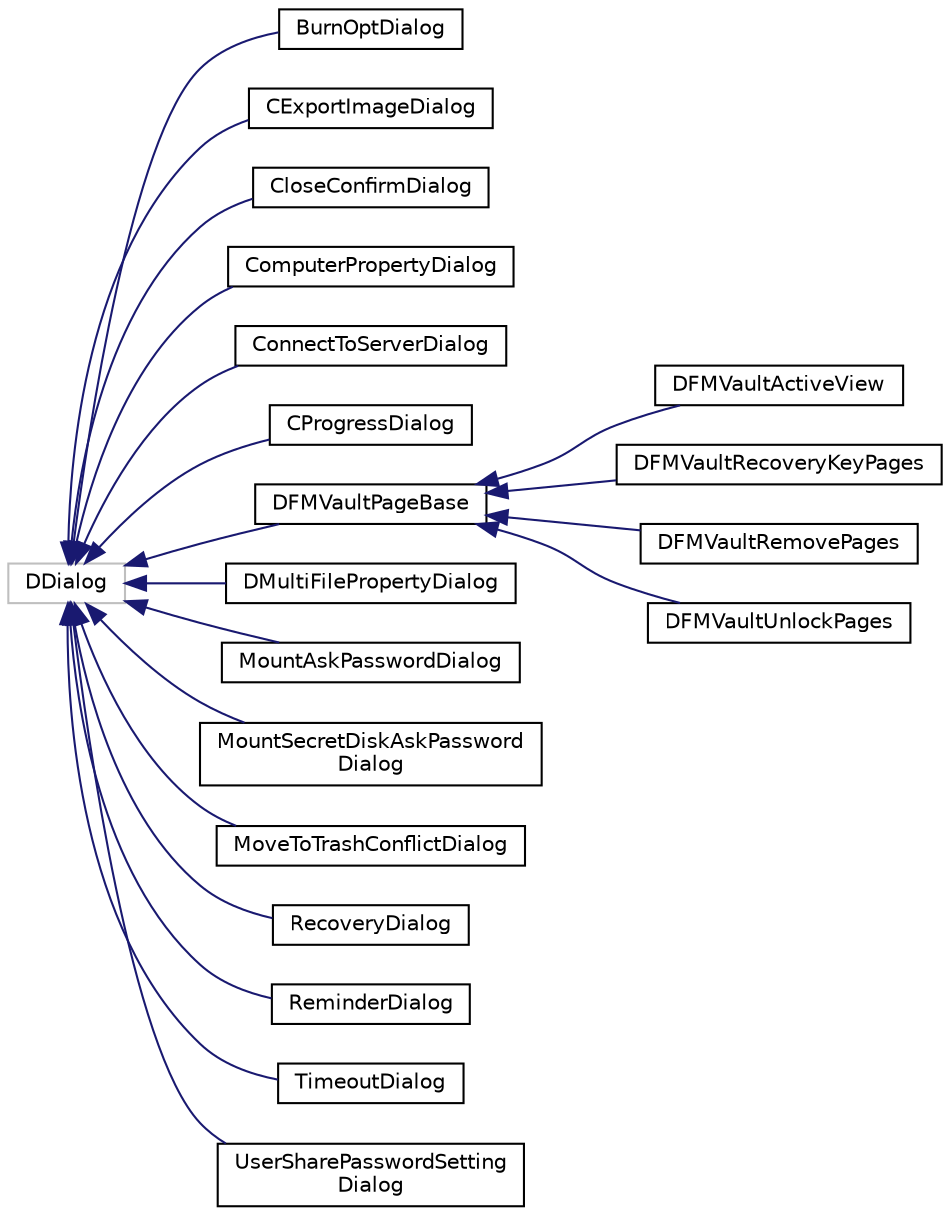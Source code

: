 digraph "类继承关系图"
{
  edge [fontname="Helvetica",fontsize="10",labelfontname="Helvetica",labelfontsize="10"];
  node [fontname="Helvetica",fontsize="10",shape=record];
  rankdir="LR";
  Node2987 [label="DDialog",height=0.2,width=0.4,color="grey75", fillcolor="white", style="filled"];
  Node2987 -> Node0 [dir="back",color="midnightblue",fontsize="10",style="solid",fontname="Helvetica"];
  Node0 [label="BurnOptDialog",height=0.2,width=0.4,color="black", fillcolor="white", style="filled",URL="$class_burn_opt_dialog.html"];
  Node2987 -> Node2989 [dir="back",color="midnightblue",fontsize="10",style="solid",fontname="Helvetica"];
  Node2989 [label="CExportImageDialog",height=0.2,width=0.4,color="black", fillcolor="white", style="filled",URL="$class_c_export_image_dialog.html"];
  Node2987 -> Node2990 [dir="back",color="midnightblue",fontsize="10",style="solid",fontname="Helvetica"];
  Node2990 [label="CloseConfirmDialog",height=0.2,width=0.4,color="black", fillcolor="white", style="filled",URL="$class_close_confirm_dialog.html"];
  Node2987 -> Node2991 [dir="back",color="midnightblue",fontsize="10",style="solid",fontname="Helvetica"];
  Node2991 [label="ComputerPropertyDialog",height=0.2,width=0.4,color="black", fillcolor="white", style="filled",URL="$class_computer_property_dialog.html"];
  Node2987 -> Node2992 [dir="back",color="midnightblue",fontsize="10",style="solid",fontname="Helvetica"];
  Node2992 [label="ConnectToServerDialog",height=0.2,width=0.4,color="black", fillcolor="white", style="filled",URL="$class_connect_to_server_dialog.html"];
  Node2987 -> Node2993 [dir="back",color="midnightblue",fontsize="10",style="solid",fontname="Helvetica"];
  Node2993 [label="CProgressDialog",height=0.2,width=0.4,color="black", fillcolor="white", style="filled",URL="$class_c_progress_dialog.html"];
  Node2987 -> Node2994 [dir="back",color="midnightblue",fontsize="10",style="solid",fontname="Helvetica"];
  Node2994 [label="DFMVaultPageBase",height=0.2,width=0.4,color="black", fillcolor="white", style="filled",URL="$class_d_f_m_vault_page_base.html"];
  Node2994 -> Node2995 [dir="back",color="midnightblue",fontsize="10",style="solid",fontname="Helvetica"];
  Node2995 [label="DFMVaultActiveView",height=0.2,width=0.4,color="black", fillcolor="white", style="filled",URL="$class_d_f_m_vault_active_view.html"];
  Node2994 -> Node2996 [dir="back",color="midnightblue",fontsize="10",style="solid",fontname="Helvetica"];
  Node2996 [label="DFMVaultRecoveryKeyPages",height=0.2,width=0.4,color="black", fillcolor="white", style="filled",URL="$class_d_f_m_vault_recovery_key_pages.html"];
  Node2994 -> Node2997 [dir="back",color="midnightblue",fontsize="10",style="solid",fontname="Helvetica"];
  Node2997 [label="DFMVaultRemovePages",height=0.2,width=0.4,color="black", fillcolor="white", style="filled",URL="$class_d_f_m_vault_remove_pages.html"];
  Node2994 -> Node2998 [dir="back",color="midnightblue",fontsize="10",style="solid",fontname="Helvetica"];
  Node2998 [label="DFMVaultUnlockPages",height=0.2,width=0.4,color="black", fillcolor="white", style="filled",URL="$class_d_f_m_vault_unlock_pages.html"];
  Node2987 -> Node2999 [dir="back",color="midnightblue",fontsize="10",style="solid",fontname="Helvetica"];
  Node2999 [label="DMultiFilePropertyDialog",height=0.2,width=0.4,color="black", fillcolor="white", style="filled",URL="$class_d_multi_file_property_dialog.html"];
  Node2987 -> Node3000 [dir="back",color="midnightblue",fontsize="10",style="solid",fontname="Helvetica"];
  Node3000 [label="MountAskPasswordDialog",height=0.2,width=0.4,color="black", fillcolor="white", style="filled",URL="$class_mount_ask_password_dialog.html"];
  Node2987 -> Node3001 [dir="back",color="midnightblue",fontsize="10",style="solid",fontname="Helvetica"];
  Node3001 [label="MountSecretDiskAskPassword\lDialog",height=0.2,width=0.4,color="black", fillcolor="white", style="filled",URL="$class_mount_secret_disk_ask_password_dialog.html"];
  Node2987 -> Node3002 [dir="back",color="midnightblue",fontsize="10",style="solid",fontname="Helvetica"];
  Node3002 [label="MoveToTrashConflictDialog",height=0.2,width=0.4,color="black", fillcolor="white", style="filled",URL="$class_move_to_trash_conflict_dialog.html"];
  Node2987 -> Node3003 [dir="back",color="midnightblue",fontsize="10",style="solid",fontname="Helvetica"];
  Node3003 [label="RecoveryDialog",height=0.2,width=0.4,color="black", fillcolor="white", style="filled",URL="$class_recovery_dialog.html"];
  Node2987 -> Node3004 [dir="back",color="midnightblue",fontsize="10",style="solid",fontname="Helvetica"];
  Node3004 [label="ReminderDialog",height=0.2,width=0.4,color="black", fillcolor="white", style="filled",URL="$class_reminder_dialog.html"];
  Node2987 -> Node3005 [dir="back",color="midnightblue",fontsize="10",style="solid",fontname="Helvetica"];
  Node3005 [label="TimeoutDialog",height=0.2,width=0.4,color="black", fillcolor="white", style="filled",URL="$class_timeout_dialog.html"];
  Node2987 -> Node3006 [dir="back",color="midnightblue",fontsize="10",style="solid",fontname="Helvetica"];
  Node3006 [label="UserSharePasswordSetting\lDialog",height=0.2,width=0.4,color="black", fillcolor="white", style="filled",URL="$class_user_share_password_setting_dialog.html"];
}

